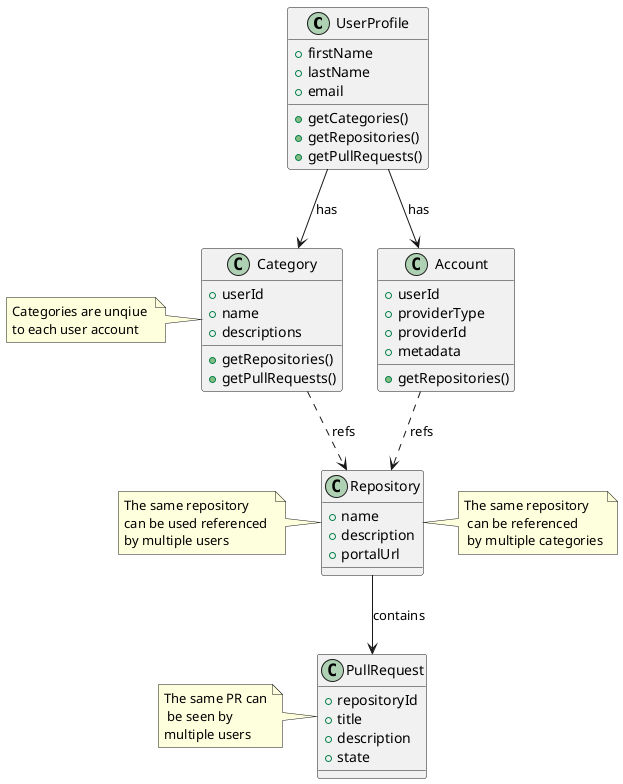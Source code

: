 @startuml

class UserProfile {
  +firstName
  +lastName
  +email
  +getCategories()
  +getRepositories()
  +getPullRequests()
}

class Account {
  +userId
  +providerType
  +providerId
  +metadata
  +getRepositories()
}

class Category {
  +userId
  +name
  +descriptions
  +getRepositories()
  +getPullRequests()
}

note left of Category: Categories are unqiue \nto each user account

class Repository {
  +name
  +description
  +portalUrl
}

note left of Repository: The same repository \ncan be used referenced \nby multiple users
note right of Repository: The same repository \n can be referenced \n by multiple categories

class PullRequest {
  +repositoryId
  +title
  +description
  +state
}

note left of PullRequest : The same PR can\n be seen by \nmultiple users

UserProfile --> Account : has
Account ..> Repository : refs

UserProfile --> Category : has
Category ..> Repository: refs

Repository --> PullRequest : contains

@enduml
